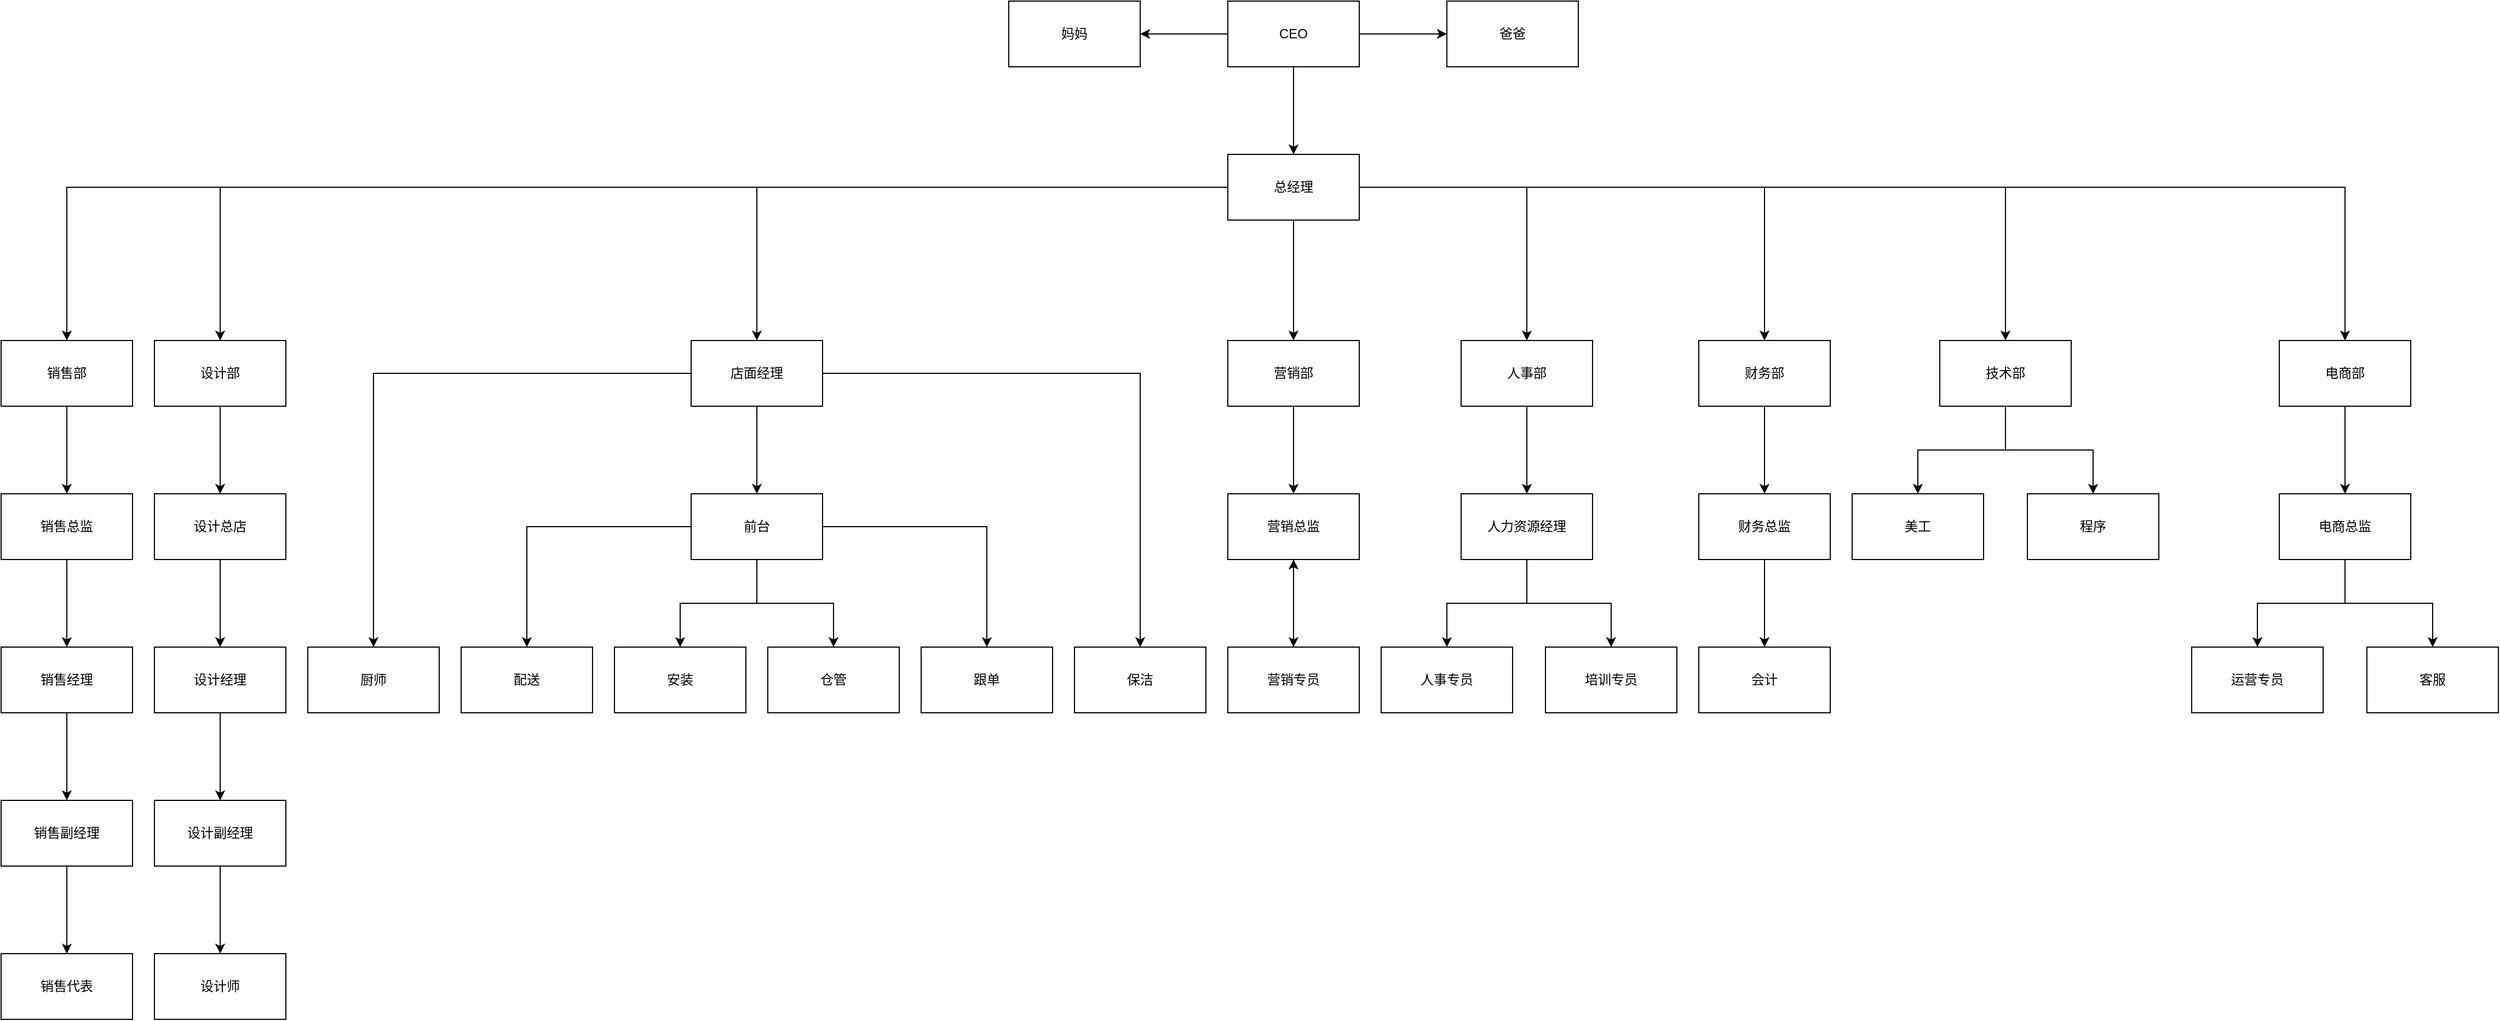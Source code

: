 <mxfile version="13.7.9" type="github">
  <diagram name="Page-1" id="64c3da0e-402f-94eb-ee01-a36477274f13">
    <mxGraphModel dx="2062" dy="1105" grid="1" gridSize="10" guides="1" tooltips="1" connect="1" arrows="1" fold="1" page="1" pageScale="1" pageWidth="1169" pageHeight="826" background="#ffffff" math="0" shadow="0">
      <root>
        <mxCell id="0" />
        <mxCell id="1" parent="0" />
        <mxCell id="2rhRFB4bLGAKDu0UOLrD-273" value="" style="edgeStyle=orthogonalEdgeStyle;rounded=0;orthogonalLoop=1;jettySize=auto;html=1;" edge="1" parent="1" source="2rhRFB4bLGAKDu0UOLrD-271" target="2rhRFB4bLGAKDu0UOLrD-272">
          <mxGeometry relative="1" as="geometry" />
        </mxCell>
        <mxCell id="2rhRFB4bLGAKDu0UOLrD-275" value="" style="edgeStyle=orthogonalEdgeStyle;rounded=0;orthogonalLoop=1;jettySize=auto;html=1;" edge="1" parent="1" source="2rhRFB4bLGAKDu0UOLrD-271" target="2rhRFB4bLGAKDu0UOLrD-274">
          <mxGeometry relative="1" as="geometry" />
        </mxCell>
        <mxCell id="2rhRFB4bLGAKDu0UOLrD-277" value="" style="edgeStyle=orthogonalEdgeStyle;rounded=0;orthogonalLoop=1;jettySize=auto;html=1;" edge="1" parent="1" source="2rhRFB4bLGAKDu0UOLrD-271" target="2rhRFB4bLGAKDu0UOLrD-276">
          <mxGeometry relative="1" as="geometry" />
        </mxCell>
        <mxCell id="2rhRFB4bLGAKDu0UOLrD-271" value="CEO" style="rounded=0;whiteSpace=wrap;html=1;" vertex="1" parent="1">
          <mxGeometry x="2100" y="530" width="120" height="60" as="geometry" />
        </mxCell>
        <mxCell id="2rhRFB4bLGAKDu0UOLrD-272" value="妈妈" style="rounded=0;whiteSpace=wrap;html=1;" vertex="1" parent="1">
          <mxGeometry x="1900" y="530" width="120" height="60" as="geometry" />
        </mxCell>
        <mxCell id="2rhRFB4bLGAKDu0UOLrD-274" value="爸爸" style="whiteSpace=wrap;html=1;rounded=0;" vertex="1" parent="1">
          <mxGeometry x="2300" y="530" width="120" height="60" as="geometry" />
        </mxCell>
        <mxCell id="2rhRFB4bLGAKDu0UOLrD-360" style="edgeStyle=orthogonalEdgeStyle;rounded=0;orthogonalLoop=1;jettySize=auto;html=1;entryX=0.5;entryY=0;entryDx=0;entryDy=0;" edge="1" parent="1" source="2rhRFB4bLGAKDu0UOLrD-276" target="2rhRFB4bLGAKDu0UOLrD-288">
          <mxGeometry relative="1" as="geometry" />
        </mxCell>
        <mxCell id="2rhRFB4bLGAKDu0UOLrD-362" style="edgeStyle=orthogonalEdgeStyle;rounded=0;orthogonalLoop=1;jettySize=auto;html=1;entryX=0.5;entryY=0;entryDx=0;entryDy=0;" edge="1" parent="1" source="2rhRFB4bLGAKDu0UOLrD-276" target="2rhRFB4bLGAKDu0UOLrD-285">
          <mxGeometry relative="1" as="geometry" />
        </mxCell>
        <mxCell id="2rhRFB4bLGAKDu0UOLrD-363" style="edgeStyle=orthogonalEdgeStyle;rounded=0;orthogonalLoop=1;jettySize=auto;html=1;" edge="1" parent="1" source="2rhRFB4bLGAKDu0UOLrD-276" target="2rhRFB4bLGAKDu0UOLrD-299">
          <mxGeometry relative="1" as="geometry" />
        </mxCell>
        <mxCell id="2rhRFB4bLGAKDu0UOLrD-364" style="edgeStyle=orthogonalEdgeStyle;rounded=0;orthogonalLoop=1;jettySize=auto;html=1;entryX=0.5;entryY=0;entryDx=0;entryDy=0;" edge="1" parent="1" source="2rhRFB4bLGAKDu0UOLrD-276" target="2rhRFB4bLGAKDu0UOLrD-318">
          <mxGeometry relative="1" as="geometry" />
        </mxCell>
        <mxCell id="2rhRFB4bLGAKDu0UOLrD-365" style="edgeStyle=orthogonalEdgeStyle;rounded=0;orthogonalLoop=1;jettySize=auto;html=1;entryX=0.5;entryY=0;entryDx=0;entryDy=0;" edge="1" parent="1" source="2rhRFB4bLGAKDu0UOLrD-276" target="2rhRFB4bLGAKDu0UOLrD-333">
          <mxGeometry relative="1" as="geometry" />
        </mxCell>
        <mxCell id="2rhRFB4bLGAKDu0UOLrD-366" style="edgeStyle=orthogonalEdgeStyle;rounded=0;orthogonalLoop=1;jettySize=auto;html=1;entryX=0.5;entryY=0;entryDx=0;entryDy=0;" edge="1" parent="1" source="2rhRFB4bLGAKDu0UOLrD-276" target="2rhRFB4bLGAKDu0UOLrD-340">
          <mxGeometry relative="1" as="geometry" />
        </mxCell>
        <mxCell id="2rhRFB4bLGAKDu0UOLrD-367" style="edgeStyle=orthogonalEdgeStyle;rounded=0;orthogonalLoop=1;jettySize=auto;html=1;entryX=0.5;entryY=0;entryDx=0;entryDy=0;" edge="1" parent="1" source="2rhRFB4bLGAKDu0UOLrD-276" target="2rhRFB4bLGAKDu0UOLrD-345">
          <mxGeometry relative="1" as="geometry" />
        </mxCell>
        <mxCell id="2rhRFB4bLGAKDu0UOLrD-368" style="edgeStyle=orthogonalEdgeStyle;rounded=0;orthogonalLoop=1;jettySize=auto;html=1;entryX=0.5;entryY=0;entryDx=0;entryDy=0;" edge="1" parent="1" source="2rhRFB4bLGAKDu0UOLrD-276" target="2rhRFB4bLGAKDu0UOLrD-349">
          <mxGeometry relative="1" as="geometry" />
        </mxCell>
        <mxCell id="2rhRFB4bLGAKDu0UOLrD-276" value="总经理" style="whiteSpace=wrap;html=1;rounded=0;" vertex="1" parent="1">
          <mxGeometry x="2100" y="670" width="120" height="60" as="geometry" />
        </mxCell>
        <mxCell id="2rhRFB4bLGAKDu0UOLrD-282" value="" style="edgeStyle=orthogonalEdgeStyle;rounded=0;orthogonalLoop=1;jettySize=auto;html=1;" edge="1" parent="1" source="2rhRFB4bLGAKDu0UOLrD-279" target="2rhRFB4bLGAKDu0UOLrD-281">
          <mxGeometry relative="1" as="geometry" />
        </mxCell>
        <mxCell id="2rhRFB4bLGAKDu0UOLrD-279" value="销售总监" style="whiteSpace=wrap;html=1;rounded=0;" vertex="1" parent="1">
          <mxGeometry x="980" y="980" width="120" height="60" as="geometry" />
        </mxCell>
        <mxCell id="2rhRFB4bLGAKDu0UOLrD-284" value="" style="edgeStyle=orthogonalEdgeStyle;rounded=0;orthogonalLoop=1;jettySize=auto;html=1;" edge="1" parent="1" source="2rhRFB4bLGAKDu0UOLrD-281" target="2rhRFB4bLGAKDu0UOLrD-283">
          <mxGeometry relative="1" as="geometry" />
        </mxCell>
        <mxCell id="2rhRFB4bLGAKDu0UOLrD-281" value="销售经理" style="whiteSpace=wrap;html=1;rounded=0;" vertex="1" parent="1">
          <mxGeometry x="980" y="1120" width="120" height="60" as="geometry" />
        </mxCell>
        <mxCell id="2rhRFB4bLGAKDu0UOLrD-315" value="" style="edgeStyle=orthogonalEdgeStyle;rounded=0;orthogonalLoop=1;jettySize=auto;html=1;" edge="1" parent="1" source="2rhRFB4bLGAKDu0UOLrD-283" target="2rhRFB4bLGAKDu0UOLrD-314">
          <mxGeometry relative="1" as="geometry" />
        </mxCell>
        <mxCell id="2rhRFB4bLGAKDu0UOLrD-283" value="销售副经理" style="whiteSpace=wrap;html=1;rounded=0;" vertex="1" parent="1">
          <mxGeometry x="980" y="1260" width="120" height="60" as="geometry" />
        </mxCell>
        <mxCell id="2rhRFB4bLGAKDu0UOLrD-291" style="edgeStyle=orthogonalEdgeStyle;rounded=0;orthogonalLoop=1;jettySize=auto;html=1;entryX=0.5;entryY=0;entryDx=0;entryDy=0;" edge="1" parent="1" source="2rhRFB4bLGAKDu0UOLrD-285" target="2rhRFB4bLGAKDu0UOLrD-290">
          <mxGeometry relative="1" as="geometry" />
        </mxCell>
        <mxCell id="2rhRFB4bLGAKDu0UOLrD-285" value="设计部" style="rounded=0;whiteSpace=wrap;html=1;" vertex="1" parent="1">
          <mxGeometry x="1120" y="840" width="120" height="60" as="geometry" />
        </mxCell>
        <mxCell id="2rhRFB4bLGAKDu0UOLrD-289" style="edgeStyle=orthogonalEdgeStyle;rounded=0;orthogonalLoop=1;jettySize=auto;html=1;entryX=0.5;entryY=0;entryDx=0;entryDy=0;" edge="1" parent="1" source="2rhRFB4bLGAKDu0UOLrD-288" target="2rhRFB4bLGAKDu0UOLrD-279">
          <mxGeometry relative="1" as="geometry" />
        </mxCell>
        <mxCell id="2rhRFB4bLGAKDu0UOLrD-288" value="销售部" style="rounded=0;whiteSpace=wrap;html=1;" vertex="1" parent="1">
          <mxGeometry x="980" y="840" width="120" height="60" as="geometry" />
        </mxCell>
        <mxCell id="2rhRFB4bLGAKDu0UOLrD-293" value="" style="edgeStyle=orthogonalEdgeStyle;rounded=0;orthogonalLoop=1;jettySize=auto;html=1;" edge="1" parent="1" source="2rhRFB4bLGAKDu0UOLrD-290" target="2rhRFB4bLGAKDu0UOLrD-292">
          <mxGeometry relative="1" as="geometry" />
        </mxCell>
        <mxCell id="2rhRFB4bLGAKDu0UOLrD-290" value="设计总店" style="rounded=0;whiteSpace=wrap;html=1;" vertex="1" parent="1">
          <mxGeometry x="1120" y="980" width="120" height="60" as="geometry" />
        </mxCell>
        <mxCell id="2rhRFB4bLGAKDu0UOLrD-295" value="" style="edgeStyle=orthogonalEdgeStyle;rounded=0;orthogonalLoop=1;jettySize=auto;html=1;" edge="1" parent="1" source="2rhRFB4bLGAKDu0UOLrD-292" target="2rhRFB4bLGAKDu0UOLrD-294">
          <mxGeometry relative="1" as="geometry" />
        </mxCell>
        <mxCell id="2rhRFB4bLGAKDu0UOLrD-292" value="设计经理" style="whiteSpace=wrap;html=1;rounded=0;" vertex="1" parent="1">
          <mxGeometry x="1120" y="1120" width="120" height="60" as="geometry" />
        </mxCell>
        <mxCell id="2rhRFB4bLGAKDu0UOLrD-317" value="" style="edgeStyle=orthogonalEdgeStyle;rounded=0;orthogonalLoop=1;jettySize=auto;html=1;" edge="1" parent="1" source="2rhRFB4bLGAKDu0UOLrD-294" target="2rhRFB4bLGAKDu0UOLrD-316">
          <mxGeometry relative="1" as="geometry" />
        </mxCell>
        <mxCell id="2rhRFB4bLGAKDu0UOLrD-294" value="设计副经理" style="whiteSpace=wrap;html=1;rounded=0;" vertex="1" parent="1">
          <mxGeometry x="1120" y="1260" width="120" height="60" as="geometry" />
        </mxCell>
        <mxCell id="2rhRFB4bLGAKDu0UOLrD-301" value="" style="edgeStyle=orthogonalEdgeStyle;rounded=0;orthogonalLoop=1;jettySize=auto;html=1;" edge="1" parent="1" source="2rhRFB4bLGAKDu0UOLrD-299" target="2rhRFB4bLGAKDu0UOLrD-300">
          <mxGeometry relative="1" as="geometry" />
        </mxCell>
        <mxCell id="2rhRFB4bLGAKDu0UOLrD-312" style="edgeStyle=orthogonalEdgeStyle;rounded=0;orthogonalLoop=1;jettySize=auto;html=1;entryX=0.5;entryY=0;entryDx=0;entryDy=0;" edge="1" parent="1" source="2rhRFB4bLGAKDu0UOLrD-299" target="2rhRFB4bLGAKDu0UOLrD-311">
          <mxGeometry relative="1" as="geometry" />
        </mxCell>
        <mxCell id="2rhRFB4bLGAKDu0UOLrD-313" style="edgeStyle=orthogonalEdgeStyle;rounded=0;orthogonalLoop=1;jettySize=auto;html=1;entryX=0.5;entryY=0;entryDx=0;entryDy=0;" edge="1" parent="1" source="2rhRFB4bLGAKDu0UOLrD-299" target="2rhRFB4bLGAKDu0UOLrD-310">
          <mxGeometry relative="1" as="geometry" />
        </mxCell>
        <mxCell id="2rhRFB4bLGAKDu0UOLrD-299" value="店面经理" style="rounded=0;whiteSpace=wrap;html=1;" vertex="1" parent="1">
          <mxGeometry x="1610" y="840" width="120" height="60" as="geometry" />
        </mxCell>
        <mxCell id="2rhRFB4bLGAKDu0UOLrD-303" value="" style="edgeStyle=orthogonalEdgeStyle;rounded=0;orthogonalLoop=1;jettySize=auto;html=1;" edge="1" parent="1" source="2rhRFB4bLGAKDu0UOLrD-300" target="2rhRFB4bLGAKDu0UOLrD-302">
          <mxGeometry relative="1" as="geometry" />
        </mxCell>
        <mxCell id="2rhRFB4bLGAKDu0UOLrD-305" value="" style="edgeStyle=orthogonalEdgeStyle;rounded=0;orthogonalLoop=1;jettySize=auto;html=1;" edge="1" parent="1" source="2rhRFB4bLGAKDu0UOLrD-300" target="2rhRFB4bLGAKDu0UOLrD-304">
          <mxGeometry relative="1" as="geometry" />
        </mxCell>
        <mxCell id="2rhRFB4bLGAKDu0UOLrD-307" value="" style="edgeStyle=orthogonalEdgeStyle;rounded=0;orthogonalLoop=1;jettySize=auto;html=1;" edge="1" parent="1" source="2rhRFB4bLGAKDu0UOLrD-300" target="2rhRFB4bLGAKDu0UOLrD-306">
          <mxGeometry relative="1" as="geometry" />
        </mxCell>
        <mxCell id="2rhRFB4bLGAKDu0UOLrD-309" style="edgeStyle=orthogonalEdgeStyle;rounded=0;orthogonalLoop=1;jettySize=auto;html=1;exitX=0.5;exitY=1;exitDx=0;exitDy=0;entryX=0.5;entryY=0;entryDx=0;entryDy=0;" edge="1" parent="1" source="2rhRFB4bLGAKDu0UOLrD-300" target="2rhRFB4bLGAKDu0UOLrD-308">
          <mxGeometry relative="1" as="geometry" />
        </mxCell>
        <mxCell id="2rhRFB4bLGAKDu0UOLrD-300" value="前台" style="whiteSpace=wrap;html=1;rounded=0;" vertex="1" parent="1">
          <mxGeometry x="1610" y="980" width="120" height="60" as="geometry" />
        </mxCell>
        <mxCell id="2rhRFB4bLGAKDu0UOLrD-302" value="配送" style="whiteSpace=wrap;html=1;rounded=0;" vertex="1" parent="1">
          <mxGeometry x="1400" y="1120" width="120" height="60" as="geometry" />
        </mxCell>
        <mxCell id="2rhRFB4bLGAKDu0UOLrD-304" value="安装" style="whiteSpace=wrap;html=1;rounded=0;" vertex="1" parent="1">
          <mxGeometry x="1540" y="1120" width="120" height="60" as="geometry" />
        </mxCell>
        <mxCell id="2rhRFB4bLGAKDu0UOLrD-306" value="跟单" style="whiteSpace=wrap;html=1;rounded=0;" vertex="1" parent="1">
          <mxGeometry x="1820" y="1120" width="120" height="60" as="geometry" />
        </mxCell>
        <mxCell id="2rhRFB4bLGAKDu0UOLrD-308" value="仓管" style="rounded=0;whiteSpace=wrap;html=1;" vertex="1" parent="1">
          <mxGeometry x="1680" y="1120" width="120" height="60" as="geometry" />
        </mxCell>
        <mxCell id="2rhRFB4bLGAKDu0UOLrD-310" value="保洁" style="rounded=0;whiteSpace=wrap;html=1;" vertex="1" parent="1">
          <mxGeometry x="1960" y="1120" width="120" height="60" as="geometry" />
        </mxCell>
        <mxCell id="2rhRFB4bLGAKDu0UOLrD-311" value="厨师" style="rounded=0;whiteSpace=wrap;html=1;" vertex="1" parent="1">
          <mxGeometry x="1260" y="1120" width="120" height="60" as="geometry" />
        </mxCell>
        <mxCell id="2rhRFB4bLGAKDu0UOLrD-314" value="销售代表" style="whiteSpace=wrap;html=1;rounded=0;" vertex="1" parent="1">
          <mxGeometry x="980" y="1400" width="120" height="60" as="geometry" />
        </mxCell>
        <mxCell id="2rhRFB4bLGAKDu0UOLrD-316" value="设计师" style="whiteSpace=wrap;html=1;rounded=0;" vertex="1" parent="1">
          <mxGeometry x="1120" y="1400" width="120" height="60" as="geometry" />
        </mxCell>
        <mxCell id="2rhRFB4bLGAKDu0UOLrD-320" style="edgeStyle=orthogonalEdgeStyle;rounded=0;orthogonalLoop=1;jettySize=auto;html=1;entryX=0.5;entryY=0;entryDx=0;entryDy=0;" edge="1" parent="1" source="2rhRFB4bLGAKDu0UOLrD-318" target="2rhRFB4bLGAKDu0UOLrD-319">
          <mxGeometry relative="1" as="geometry" />
        </mxCell>
        <mxCell id="2rhRFB4bLGAKDu0UOLrD-318" value="营销部" style="rounded=0;whiteSpace=wrap;html=1;" vertex="1" parent="1">
          <mxGeometry x="2100" y="840" width="120" height="60" as="geometry" />
        </mxCell>
        <mxCell id="2rhRFB4bLGAKDu0UOLrD-323" value="" style="edgeStyle=orthogonalEdgeStyle;rounded=0;orthogonalLoop=1;jettySize=auto;html=1;" edge="1" parent="1" source="2rhRFB4bLGAKDu0UOLrD-319">
          <mxGeometry relative="1" as="geometry">
            <mxPoint x="2160" y="1120" as="targetPoint" />
          </mxGeometry>
        </mxCell>
        <mxCell id="2rhRFB4bLGAKDu0UOLrD-319" value="营销总监" style="rounded=0;whiteSpace=wrap;html=1;" vertex="1" parent="1">
          <mxGeometry x="2100" y="980" width="120" height="60" as="geometry" />
        </mxCell>
        <mxCell id="2rhRFB4bLGAKDu0UOLrD-330" value="" style="edgeStyle=orthogonalEdgeStyle;rounded=0;orthogonalLoop=1;jettySize=auto;html=1;" edge="1" parent="1" source="2rhRFB4bLGAKDu0UOLrD-324" target="2rhRFB4bLGAKDu0UOLrD-319">
          <mxGeometry relative="1" as="geometry" />
        </mxCell>
        <mxCell id="2rhRFB4bLGAKDu0UOLrD-324" value="营销专员" style="whiteSpace=wrap;html=1;rounded=0;" vertex="1" parent="1">
          <mxGeometry x="2100" y="1120" width="120" height="60" as="geometry" />
        </mxCell>
        <mxCell id="2rhRFB4bLGAKDu0UOLrD-335" value="" style="edgeStyle=orthogonalEdgeStyle;rounded=0;orthogonalLoop=1;jettySize=auto;html=1;" edge="1" parent="1" source="2rhRFB4bLGAKDu0UOLrD-333" target="2rhRFB4bLGAKDu0UOLrD-334">
          <mxGeometry relative="1" as="geometry" />
        </mxCell>
        <mxCell id="2rhRFB4bLGAKDu0UOLrD-333" value="人事部" style="rounded=0;whiteSpace=wrap;html=1;" vertex="1" parent="1">
          <mxGeometry x="2313" y="840" width="120" height="60" as="geometry" />
        </mxCell>
        <mxCell id="2rhRFB4bLGAKDu0UOLrD-337" value="" style="edgeStyle=orthogonalEdgeStyle;rounded=0;orthogonalLoop=1;jettySize=auto;html=1;" edge="1" parent="1" source="2rhRFB4bLGAKDu0UOLrD-334" target="2rhRFB4bLGAKDu0UOLrD-336">
          <mxGeometry relative="1" as="geometry" />
        </mxCell>
        <mxCell id="2rhRFB4bLGAKDu0UOLrD-339" style="edgeStyle=orthogonalEdgeStyle;rounded=0;orthogonalLoop=1;jettySize=auto;html=1;" edge="1" parent="1" source="2rhRFB4bLGAKDu0UOLrD-334" target="2rhRFB4bLGAKDu0UOLrD-338">
          <mxGeometry relative="1" as="geometry" />
        </mxCell>
        <mxCell id="2rhRFB4bLGAKDu0UOLrD-334" value="人力资源经理" style="whiteSpace=wrap;html=1;rounded=0;" vertex="1" parent="1">
          <mxGeometry x="2313" y="980" width="120" height="60" as="geometry" />
        </mxCell>
        <mxCell id="2rhRFB4bLGAKDu0UOLrD-336" value="人事专员" style="whiteSpace=wrap;html=1;rounded=0;" vertex="1" parent="1">
          <mxGeometry x="2240" y="1120" width="120" height="60" as="geometry" />
        </mxCell>
        <mxCell id="2rhRFB4bLGAKDu0UOLrD-338" value="培训专员" style="rounded=0;whiteSpace=wrap;html=1;" vertex="1" parent="1">
          <mxGeometry x="2390" y="1120" width="120" height="60" as="geometry" />
        </mxCell>
        <mxCell id="2rhRFB4bLGAKDu0UOLrD-342" value="" style="edgeStyle=orthogonalEdgeStyle;rounded=0;orthogonalLoop=1;jettySize=auto;html=1;" edge="1" parent="1" source="2rhRFB4bLGAKDu0UOLrD-340" target="2rhRFB4bLGAKDu0UOLrD-341">
          <mxGeometry relative="1" as="geometry" />
        </mxCell>
        <mxCell id="2rhRFB4bLGAKDu0UOLrD-340" value="财务部" style="rounded=0;whiteSpace=wrap;html=1;" vertex="1" parent="1">
          <mxGeometry x="2530" y="840" width="120" height="60" as="geometry" />
        </mxCell>
        <mxCell id="2rhRFB4bLGAKDu0UOLrD-344" value="" style="edgeStyle=orthogonalEdgeStyle;rounded=0;orthogonalLoop=1;jettySize=auto;html=1;" edge="1" parent="1" source="2rhRFB4bLGAKDu0UOLrD-341" target="2rhRFB4bLGAKDu0UOLrD-343">
          <mxGeometry relative="1" as="geometry" />
        </mxCell>
        <mxCell id="2rhRFB4bLGAKDu0UOLrD-341" value="财务总监" style="whiteSpace=wrap;html=1;rounded=0;" vertex="1" parent="1">
          <mxGeometry x="2530" y="980" width="120" height="60" as="geometry" />
        </mxCell>
        <mxCell id="2rhRFB4bLGAKDu0UOLrD-343" value="会计" style="whiteSpace=wrap;html=1;rounded=0;" vertex="1" parent="1">
          <mxGeometry x="2530" y="1120" width="120" height="60" as="geometry" />
        </mxCell>
        <mxCell id="2rhRFB4bLGAKDu0UOLrD-347" value="" style="edgeStyle=orthogonalEdgeStyle;rounded=0;orthogonalLoop=1;jettySize=auto;html=1;" edge="1" parent="1" source="2rhRFB4bLGAKDu0UOLrD-345" target="2rhRFB4bLGAKDu0UOLrD-346">
          <mxGeometry relative="1" as="geometry" />
        </mxCell>
        <mxCell id="2rhRFB4bLGAKDu0UOLrD-351" style="edgeStyle=orthogonalEdgeStyle;rounded=0;orthogonalLoop=1;jettySize=auto;html=1;entryX=0.5;entryY=0;entryDx=0;entryDy=0;" edge="1" parent="1" source="2rhRFB4bLGAKDu0UOLrD-345" target="2rhRFB4bLGAKDu0UOLrD-350">
          <mxGeometry relative="1" as="geometry" />
        </mxCell>
        <mxCell id="2rhRFB4bLGAKDu0UOLrD-345" value="技术部" style="rounded=0;whiteSpace=wrap;html=1;" vertex="1" parent="1">
          <mxGeometry x="2750" y="840" width="120" height="60" as="geometry" />
        </mxCell>
        <mxCell id="2rhRFB4bLGAKDu0UOLrD-346" value="美工" style="whiteSpace=wrap;html=1;rounded=0;" vertex="1" parent="1">
          <mxGeometry x="2670" y="980" width="120" height="60" as="geometry" />
        </mxCell>
        <mxCell id="2rhRFB4bLGAKDu0UOLrD-357" style="edgeStyle=orthogonalEdgeStyle;rounded=0;orthogonalLoop=1;jettySize=auto;html=1;entryX=0.5;entryY=0;entryDx=0;entryDy=0;" edge="1" parent="1" source="2rhRFB4bLGAKDu0UOLrD-349" target="2rhRFB4bLGAKDu0UOLrD-356">
          <mxGeometry relative="1" as="geometry" />
        </mxCell>
        <mxCell id="2rhRFB4bLGAKDu0UOLrD-349" value="电商部" style="rounded=0;whiteSpace=wrap;html=1;" vertex="1" parent="1">
          <mxGeometry x="3060" y="840" width="120" height="60" as="geometry" />
        </mxCell>
        <mxCell id="2rhRFB4bLGAKDu0UOLrD-350" value="程序" style="rounded=0;whiteSpace=wrap;html=1;" vertex="1" parent="1">
          <mxGeometry x="2830" y="980" width="120" height="60" as="geometry" />
        </mxCell>
        <mxCell id="2rhRFB4bLGAKDu0UOLrD-352" value="运营专员" style="whiteSpace=wrap;html=1;rounded=0;" vertex="1" parent="1">
          <mxGeometry x="2980" y="1120" width="120" height="60" as="geometry" />
        </mxCell>
        <mxCell id="2rhRFB4bLGAKDu0UOLrD-354" value="客服" style="rounded=0;whiteSpace=wrap;html=1;" vertex="1" parent="1">
          <mxGeometry x="3140" y="1120" width="120" height="60" as="geometry" />
        </mxCell>
        <mxCell id="2rhRFB4bLGAKDu0UOLrD-358" style="edgeStyle=orthogonalEdgeStyle;rounded=0;orthogonalLoop=1;jettySize=auto;html=1;" edge="1" parent="1" source="2rhRFB4bLGAKDu0UOLrD-356" target="2rhRFB4bLGAKDu0UOLrD-352">
          <mxGeometry relative="1" as="geometry" />
        </mxCell>
        <mxCell id="2rhRFB4bLGAKDu0UOLrD-359" style="edgeStyle=orthogonalEdgeStyle;rounded=0;orthogonalLoop=1;jettySize=auto;html=1;" edge="1" parent="1" source="2rhRFB4bLGAKDu0UOLrD-356" target="2rhRFB4bLGAKDu0UOLrD-354">
          <mxGeometry relative="1" as="geometry" />
        </mxCell>
        <mxCell id="2rhRFB4bLGAKDu0UOLrD-356" value="电商总监" style="rounded=0;whiteSpace=wrap;html=1;" vertex="1" parent="1">
          <mxGeometry x="3060" y="980" width="120" height="60" as="geometry" />
        </mxCell>
      </root>
    </mxGraphModel>
  </diagram>
</mxfile>

